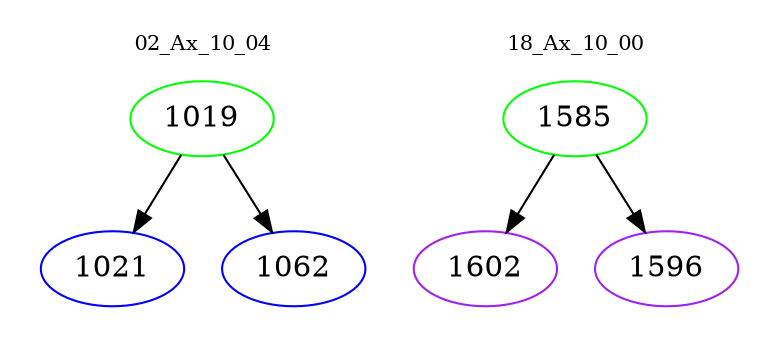digraph{
subgraph cluster_0 {
color = white
label = "02_Ax_10_04";
fontsize=10;
T0_1019 [label="1019", color="green"]
T0_1019 -> T0_1021 [color="black"]
T0_1021 [label="1021", color="blue"]
T0_1019 -> T0_1062 [color="black"]
T0_1062 [label="1062", color="blue"]
}
subgraph cluster_1 {
color = white
label = "18_Ax_10_00";
fontsize=10;
T1_1585 [label="1585", color="green"]
T1_1585 -> T1_1602 [color="black"]
T1_1602 [label="1602", color="purple"]
T1_1585 -> T1_1596 [color="black"]
T1_1596 [label="1596", color="purple"]
}
}
